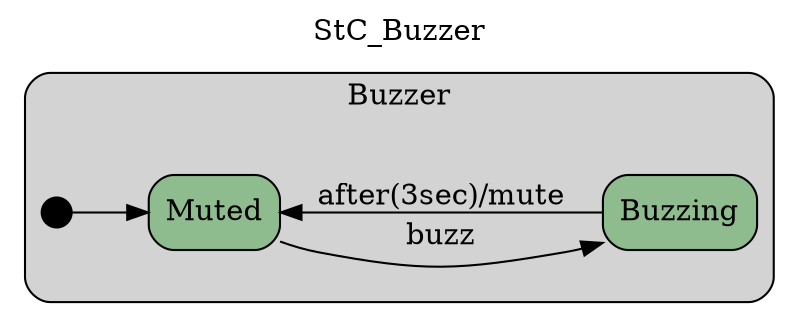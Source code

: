 digraph {
compound=true;
rankdir=LR;
label="StC_Buzzer";
labelloc=t;
subgraph cluster_Buzzer {
style="filled,rounded";
label ="Buzzer";
fillcolor = lightgray;
init_St [shape = point,fillcolor=black,height=.2,width=.2,label=""];

Buzzing [shape=box,fillcolor=darkseagreen,style="filled,rounded",label=Buzzing];
Muted [shape=box,fillcolor=darkseagreen,style="filled,rounded",label=Muted];

init_St->Muted[label="",  ];
Buzzing->Muted[label="after(3sec)/mute",  ];
Muted->Buzzing[label="buzz",  ];
}
}